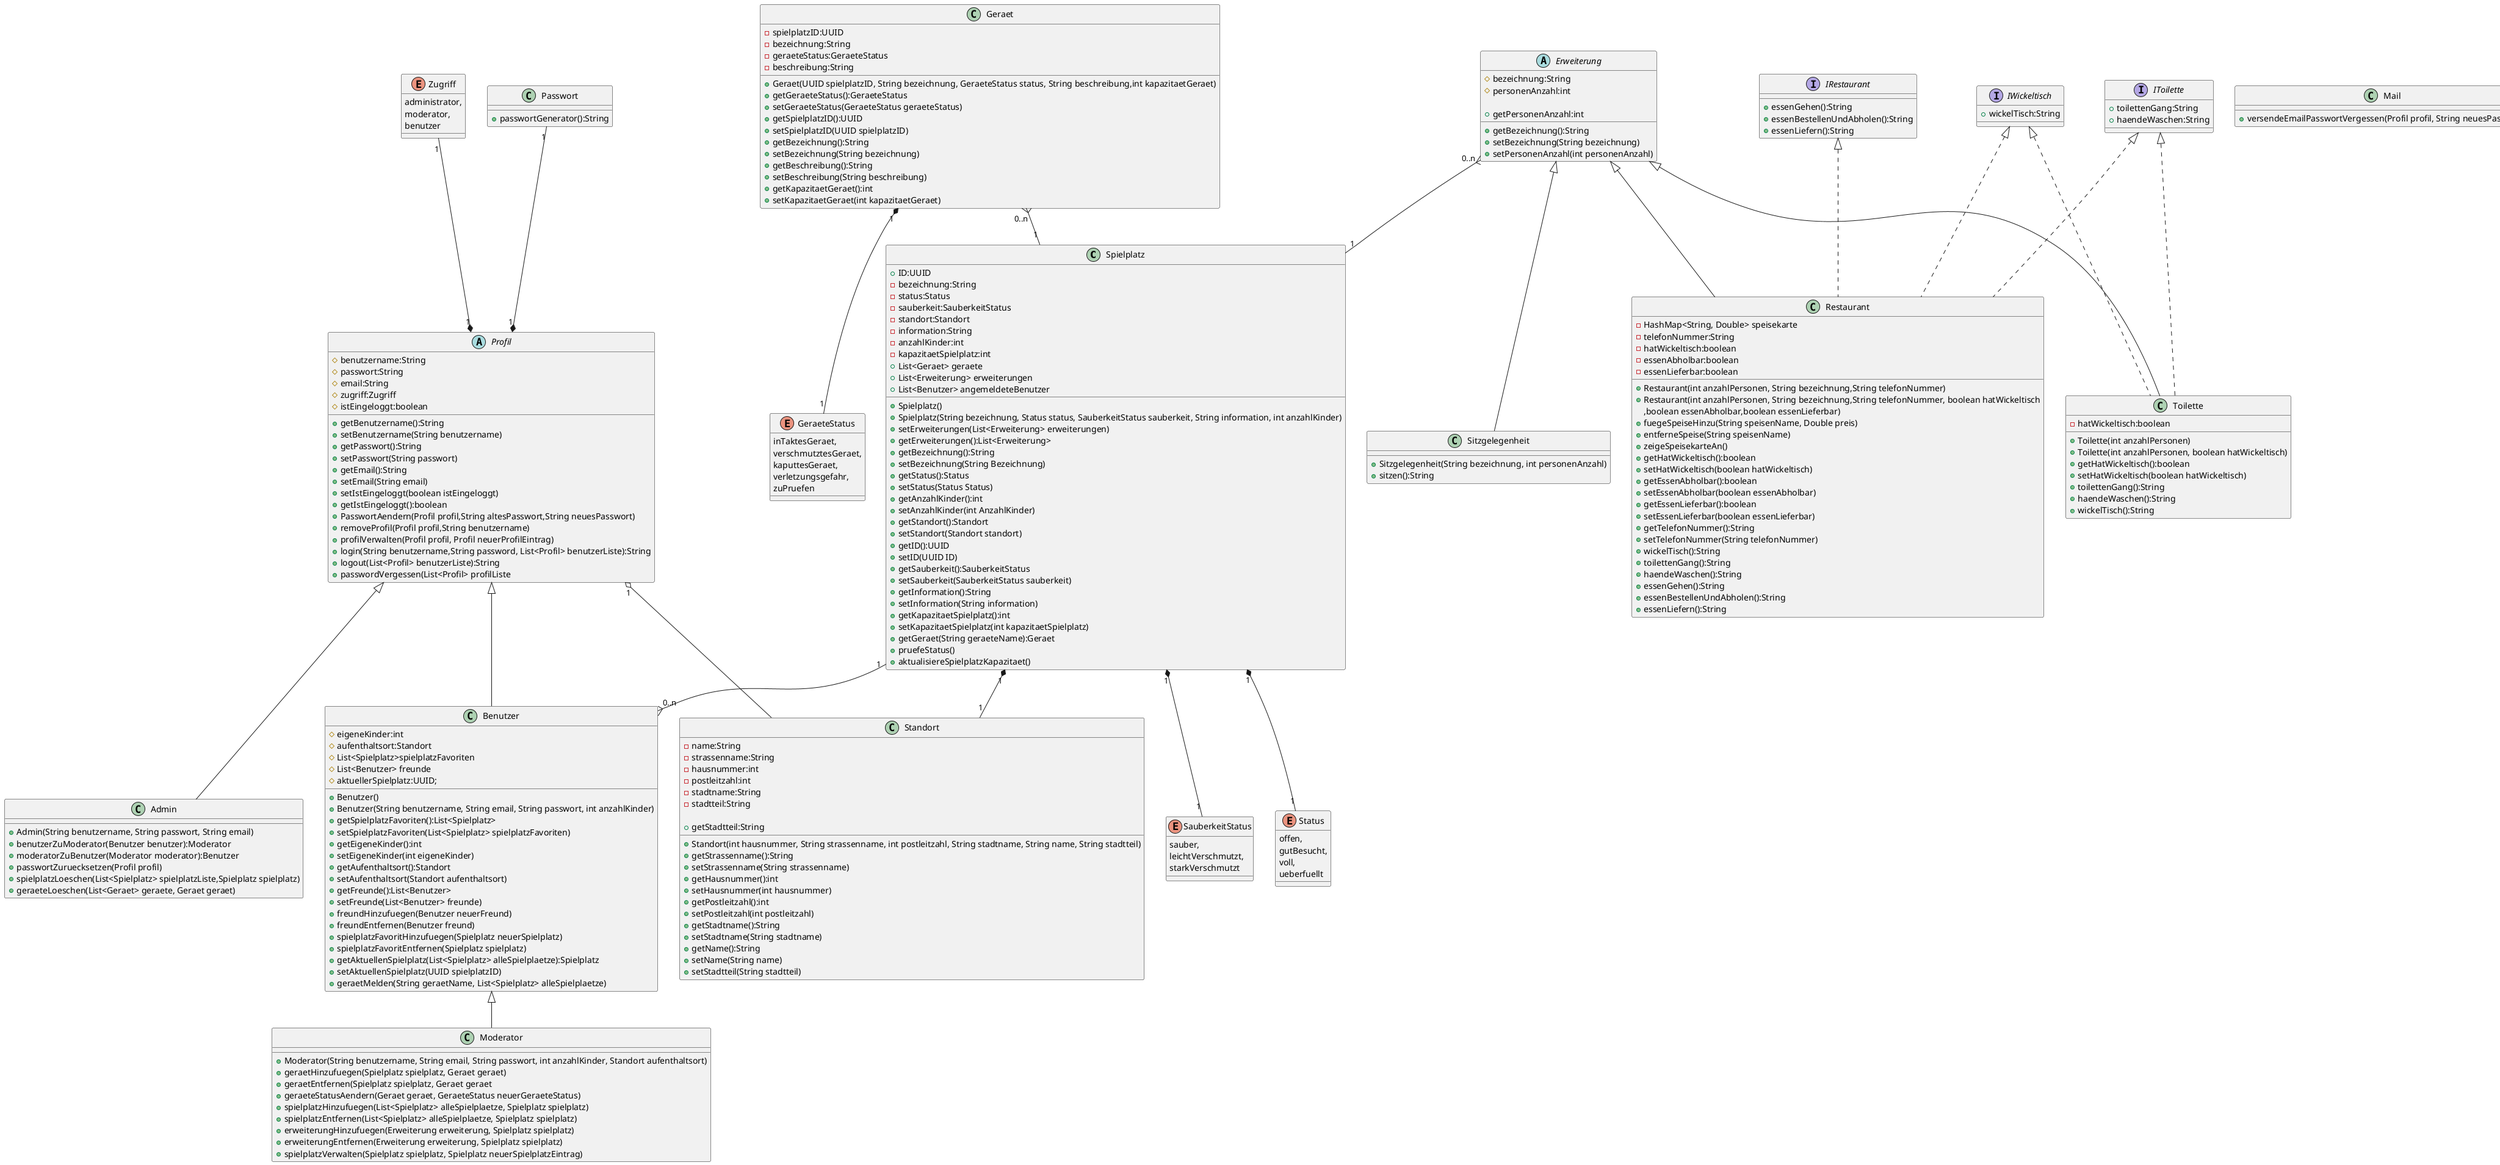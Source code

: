 @startuml
skinparam shadowing false

class Spielplatz {
  +ID:UUID
  -bezeichnung:String
  -status:Status
  -sauberkeit:SauberkeitStatus
  -standort:Standort
  -information:String
  -anzahlKinder:int
  -kapazitaetSpielplatz:int
  +List<Geraet> geraete
  +List<Erweiterung> erweiterungen
  +List<Benutzer> angemeldeteBenutzer

  +Spielplatz()
  +Spielplatz(String bezeichnung, Status status, SauberkeitStatus sauberkeit, String information, int anzahlKinder)
  +setErweiterungen(List<Erweiterung> erweiterungen)
  +getErweiterungen():List<Erweiterung>
  +getBezeichnung():String
  +setBezeichnung(String Bezeichnung)
  +getStatus():Status
  +setStatus(Status Status)
  +getAnzahlKinder():int
  +setAnzahlKinder(int AnzahlKinder)
  +getStandort():Standort
  +setStandort(Standort standort)
  +getID():UUID
  +setID(UUID ID)
  +getSauberkeit():SauberkeitStatus
  +setSauberkeit(SauberkeitStatus sauberkeit)
  +getInformation():String
  +setInformation(String information)
  +getKapazitaetSpielplatz():int
  +setKapazitaetSpielplatz(int kapazitaetSpielplatz)
  +getGeraet(String geraeteName):Geraet
  +pruefeStatus()
  +aktualisiereSpielplatzKapazitaet()
}

class Standort{
 -name:String
 -strassenname:String
 -hausnummer:int
 -postleitzahl:int
 -stadtname:String
 -stadtteil:String

 +Standort(int hausnummer, String strassenname, int postleitzahl, String stadtname, String name, String stadtteil)
 +getStrassenname():String
 +setStrassenname(String strassenname)
 +getHausnummer():int
 +setHausnummer(int hausnummer)
 +getPostleitzahl():int
 +setPostleitzahl(int postleitzahl)
 +getStadtname():String
 +setStadtname(String stadtname)
 +getName():String
 +setName(String name)
 +getStadtteil:String
 +setStadtteil(String stadtteil)
}

class Geraet{
-spielplatzID:UUID
-bezeichnung:String
-geraeteStatus:GeraeteStatus
-beschreibung:String

+Geraet(UUID spielplatzID, String bezeichnung, GeraeteStatus status, String beschreibung,int kapazitaetGeraet)
+getGeraeteStatus():GeraeteStatus
+setGeraeteStatus(GeraeteStatus geraeteStatus)
+getSpielplatzID():UUID
+setSpielplatzID(UUID spielplatzID)
+getBezeichnung():String
+setBezeichnung(String bezeichnung)
+getBeschreibung():String
+setBeschreibung(String beschreibung)
+getKapazitaetGeraet():int
+setKapazitaetGeraet(int kapazitaetGeraet)
}

abstract class Profil{
#benutzername:String
#passwort:String
#email:String
#zugriff:Zugriff
#istEingeloggt:boolean

+getBenutzername():String
+setBenutzername(String benutzername)
+getPasswort():String
+setPasswort(String passwort)
+getEmail():String
+setEmail(String email)
+setIstEingeloggt(boolean istEingeloggt)
+getIstEingeloggt():boolean
+PasswortAendern(Profil profil,String altesPasswort,String neuesPasswort)
+removeProfil(Profil profil,String benutzername)
+profilVerwalten(Profil profil, Profil neuerProfilEintrag)
+login(String benutzername,String password, List<Profil> benutzerListe):String
+logout(List<Profil> benutzerListe):String
+passwordVergessen(List<Profil> profilListe
}

class Benutzer{
#eigeneKinder:int
#aufenthaltsort:Standort
#List<Spielplatz>spielplatzFavoriten
#List<Benutzer> freunde
#aktuellerSpielplatz:UUID;

+Benutzer()
+Benutzer(String benutzername, String email, String passwort, int anzahlKinder)
+getSpielplatzFavoriten():List<Spielplatz>
+setSpielplatzFavoriten(List<Spielplatz> spielplatzFavoriten)
+getEigeneKinder():int
+setEigeneKinder(int eigeneKinder)
+getAufenthaltsort():Standort
+setAufenthaltsort(Standort aufenthaltsort)
+getFreunde():List<Benutzer>
+setFreunde(List<Benutzer> freunde)
+freundHinzufuegen(Benutzer neuerFreund)
+freundEntfernen(Benutzer freund)
+spielplatzFavoritHinzufuegen(Spielplatz neuerSpielplatz)
+spielplatzFavoritEntfernen(Spielplatz spielplatz)
+getAktuellenSpielplatz(List<Spielplatz> alleSpielplaetze):Spielplatz
+setAktuellenSpielplatz(UUID spielplatzID)
+geraetMelden(String geraetName, List<Spielplatz> alleSpielplaetze)
}

class Admin{
+Admin(String benutzername, String passwort, String email)
+benutzerZuModerator(Benutzer benutzer):Moderator
+moderatorZuBenutzer(Moderator moderator):Benutzer
+passwortZuruecksetzen(Profil profil)
+spielplatzLoeschen(List<Spielplatz> spielplatzListe,Spielplatz spielplatz)
+geraeteLoeschen(List<Geraet> geraete, Geraet geraet)
}

class Moderator{
+Moderator(String benutzername, String email, String passwort, int anzahlKinder, Standort aufenthaltsort)
+geraetHinzufuegen(Spielplatz spielplatz, Geraet geraet)
+geraetEntfernen(Spielplatz spielplatz, Geraet geraet
+geraeteStatusAendern(Geraet geraet, GeraeteStatus neuerGeraeteStatus)
+spielplatzHinzufuegen(List<Spielplatz> alleSpielplaetze, Spielplatz spielplatz)
+spielplatzEntfernen(List<Spielplatz> alleSpielplaetze, Spielplatz spielplatz)
+erweiterungHinzufuegen(Erweiterung erweiterung, Spielplatz spielplatz)
+erweiterungEntfernen(Erweiterung erweiterung, Spielplatz spielplatz)
+spielplatzVerwalten(Spielplatz spielplatz, Spielplatz neuerSpielplatzEintrag)
}

class Passwort{
+passwortGenerator():String
}

class Mail{
+versendeEmailPasswortVergessen(Profil profil, String neuesPasswort)
}

class Restaurant{
-HashMap<String, Double> speisekarte
-telefonNummer:String
-hatWickeltisch:boolean
-essenAbholbar:boolean
-essenLieferbar:boolean

+Restaurant(int anzahlPersonen, String bezeichnung,String telefonNummer)
+Restaurant(int anzahlPersonen, String bezeichnung,String telefonNummer, boolean hatWickeltisch
                                  ,boolean essenAbholbar,boolean essenLieferbar)
+fuegeSpeiseHinzu(String speisenName, Double preis)
+entferneSpeise(String speisenName)
+zeigeSpeisekarteAn()
+getHatWickeltisch():boolean
+setHatWickeltisch(boolean hatWickeltisch)
+getEssenAbholbar():boolean
+setEssenAbholbar(boolean essenAbholbar)
+getEssenLieferbar():boolean
+setEssenLieferbar(boolean essenLieferbar)
+getTelefonNummer():String
+setTelefonNummer(String telefonNummer)
+wickelTisch():String
+toilettenGang():String
+haendeWaschen():String
+essenGehen():String
+essenBestellenUndAbholen():String
+essenLiefern():String
}

abstract class Erweiterung{
#bezeichnung:String
#personenAnzahl:int

+getBezeichnung():String
+setBezeichnung(String bezeichnung)
+getPersonenAnzahl:int
+setPersonenAnzahl(int personenAnzahl)
}

class Sitzgelegenheit{
+Sitzgelegenheit(String bezeichnung, int personenAnzahl)
+sitzen():String
}

class Toilette{
-hatWickeltisch:boolean

+Toilette(int anzahlPersonen)
+Toilette(int anzahlPersonen, boolean hatWickeltisch)
+getHatWickeltisch():boolean
+setHatWickeltisch(boolean hatWickeltisch)
+toilettenGang():String
+haendeWaschen():String
+wickelTisch():String
}

enum GeraeteStatus{
    inTaktesGeraet,
    verschmutztesGeraet,
    kaputtesGeraet,
    verletzungsgefahr,
    zuPruefen
}
enum Status{
 offen,
 gutBesucht,
 voll,
 ueberfuellt
}
enum SauberkeitStatus{
    sauber,
    leichtVerschmutzt,
    starkVerschmutzt
}
enum Zugriff{
 administrator,
 moderator,
 benutzer
}

interface IRestaurant{
+essenGehen():String
+essenBestellenUndAbholen():String
+essenLiefern():String
}

interface IToilette{
+toilettenGang:String
+haendeWaschen:String
}

interface IWickeltisch{
+wickelTisch:String
}

Profil <|--Benutzer
Profil <|--Admin
Benutzer <|--Moderator
Erweiterung <|-- Restaurant
Erweiterung <|-- Sitzgelegenheit
Erweiterung <|-- Toilette

Spielplatz "1" *-- "1" Standort
Spielplatz "1" *-- "1" Status
Spielplatz "1" *-- "1" SauberkeitStatus

Spielplatz "1" --{ "0..n" Benutzer
Profil "1" o-- Standort
Zugriff "1" --* "1" Profil
Passwort "1" --* "1" Profil
Geraet "0..n" }-- "1" Spielplatz
Geraet "1" *-- "1" GeraeteStatus
Erweiterung "0..n" }-- "1" Spielplatz

class Restaurant implements IRestaurant
class Restaurant implements IToilette
class Restaurant implements IWickeltisch

class Toilette implements IToilette
class Toilette implements IWickeltisch

@enduml
